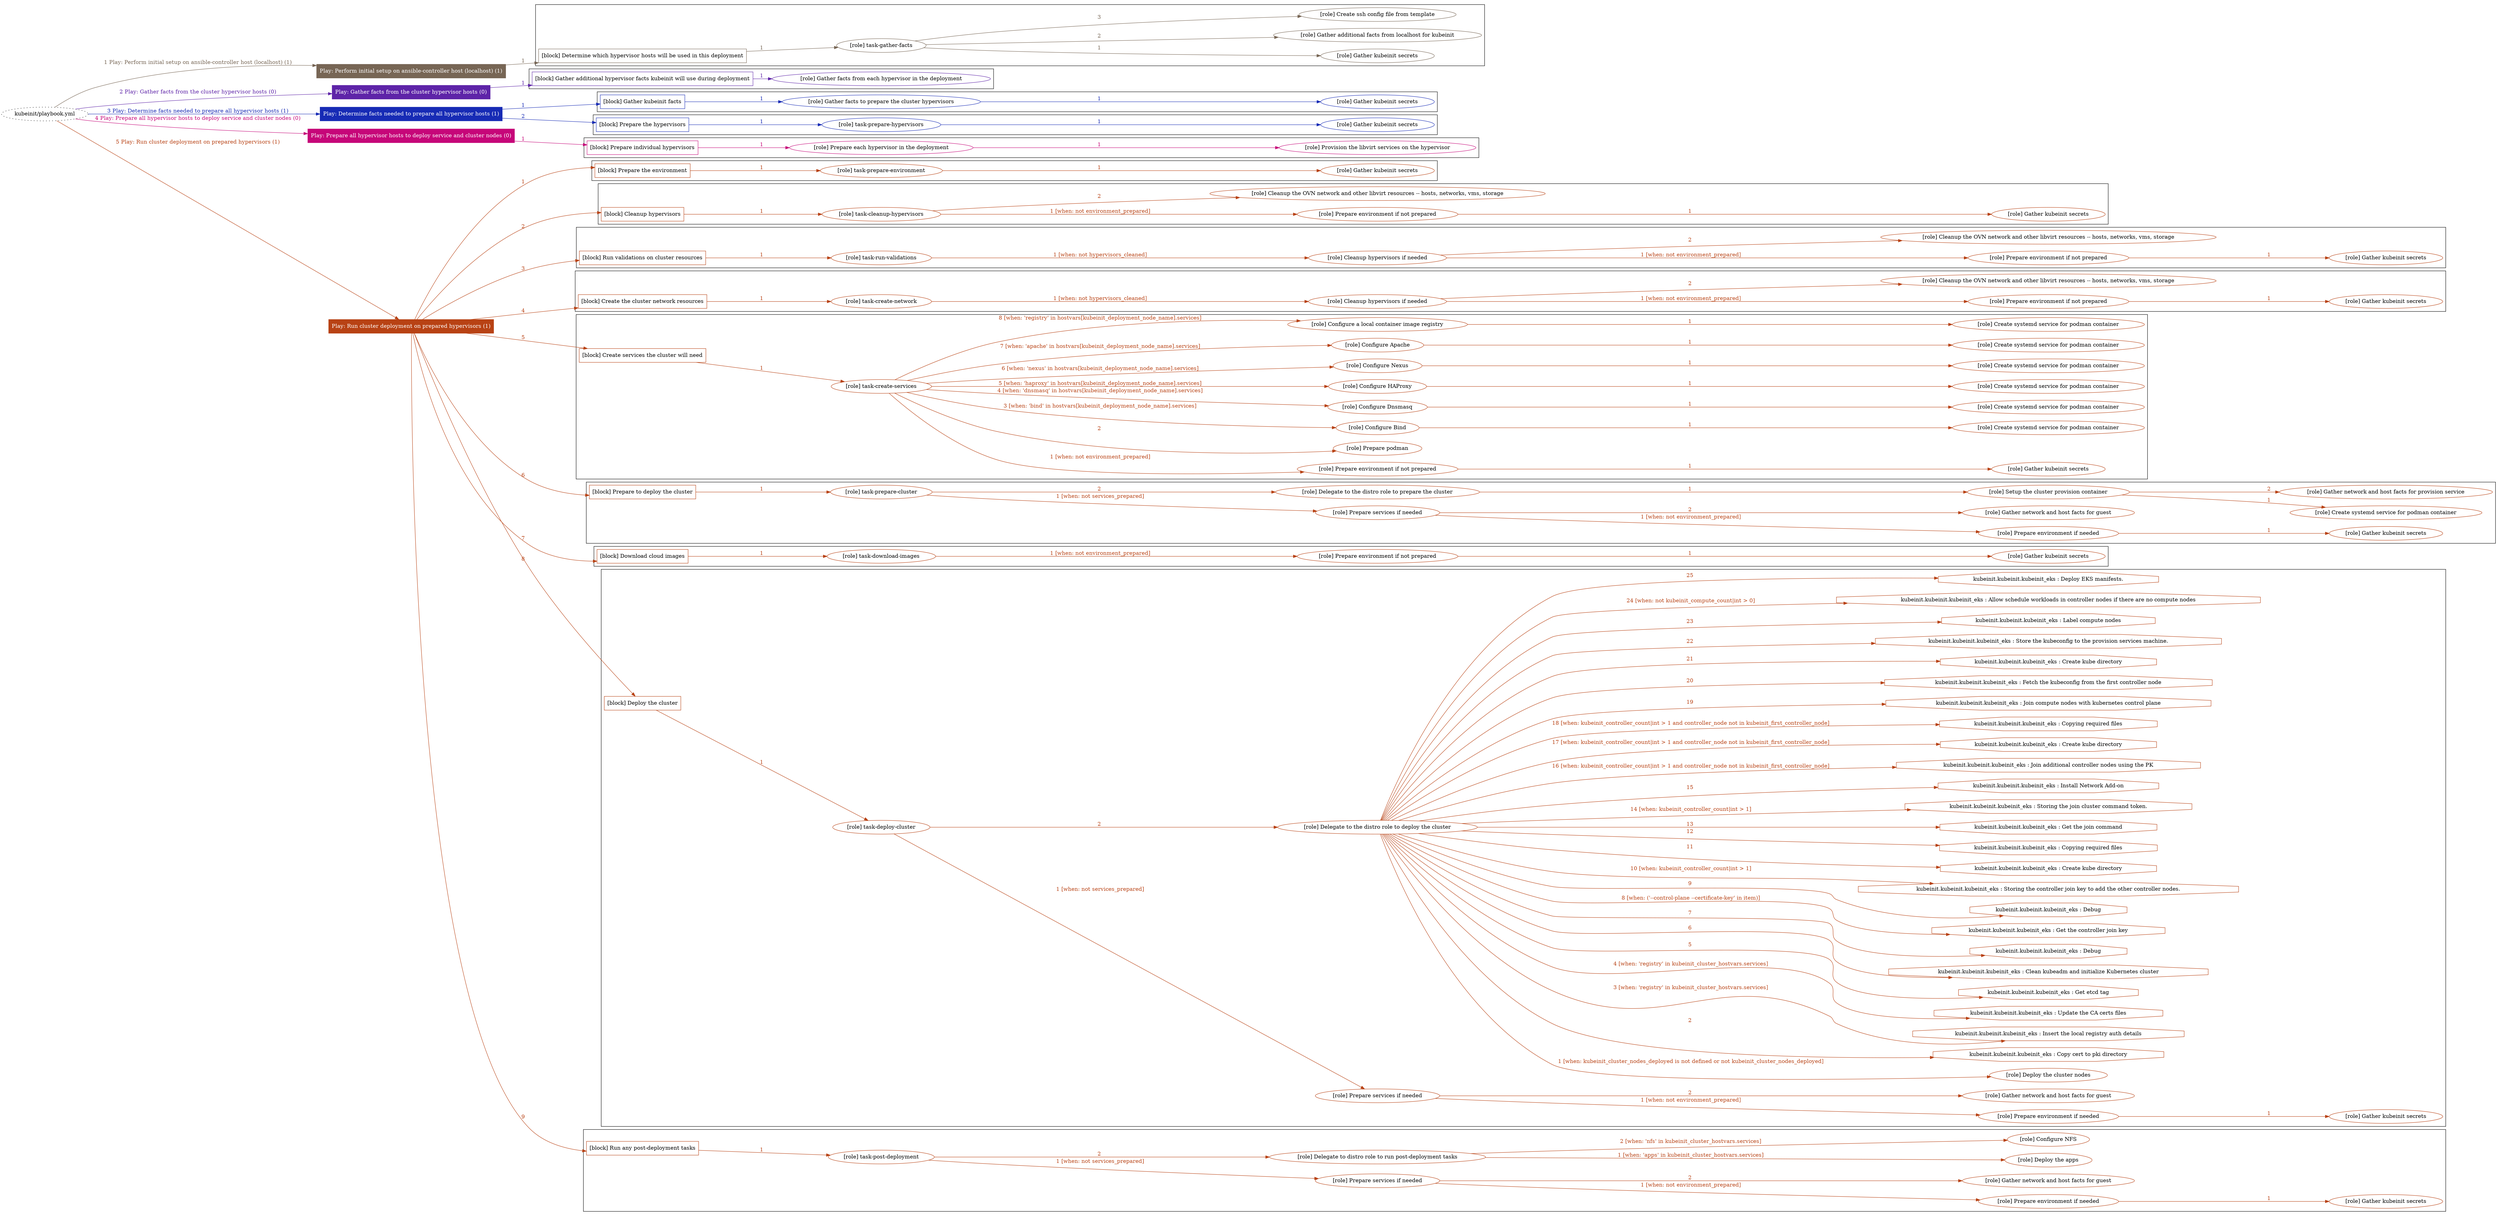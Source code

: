 digraph {
	graph [concentrate=true ordering=in rankdir=LR ratio=fill]
	edge [esep=5 sep=10]
	"kubeinit/playbook.yml" [URL="/home/runner/work/kubeinit/kubeinit/kubeinit/playbook.yml" id=playbook_7371ed81 style=dotted]
	"kubeinit/playbook.yml" -> play_4064490f [label="1 Play: Perform initial setup on ansible-controller host (localhost) (1)" color="#776655" fontcolor="#776655" id=edge_play_4064490f labeltooltip="1 Play: Perform initial setup on ansible-controller host (localhost) (1)" tooltip="1 Play: Perform initial setup on ansible-controller host (localhost) (1)"]
	subgraph "Play: Perform initial setup on ansible-controller host (localhost) (1)" {
		play_4064490f [label="Play: Perform initial setup on ansible-controller host (localhost) (1)" URL="/home/runner/work/kubeinit/kubeinit/kubeinit/playbook.yml" color="#776655" fontcolor="#ffffff" id=play_4064490f shape=box style=filled tooltip=localhost]
		play_4064490f -> block_f5640cd0 [label=1 color="#776655" fontcolor="#776655" id=edge_block_f5640cd0 labeltooltip=1 tooltip=1]
		subgraph cluster_block_f5640cd0 {
			block_f5640cd0 [label="[block] Determine which hypervisor hosts will be used in this deployment" URL="/home/runner/work/kubeinit/kubeinit/kubeinit/playbook.yml" color="#776655" id=block_f5640cd0 labeltooltip="Determine which hypervisor hosts will be used in this deployment" shape=box tooltip="Determine which hypervisor hosts will be used in this deployment"]
			block_f5640cd0 -> role_381ebc6b [label="1 " color="#776655" fontcolor="#776655" id=edge_role_381ebc6b labeltooltip="1 " tooltip="1 "]
			subgraph "task-gather-facts" {
				role_381ebc6b [label="[role] task-gather-facts" URL="/home/runner/work/kubeinit/kubeinit/kubeinit/playbook.yml" color="#776655" id=role_381ebc6b tooltip="task-gather-facts"]
				role_381ebc6b -> role_872487d3 [label="1 " color="#776655" fontcolor="#776655" id=edge_role_872487d3 labeltooltip="1 " tooltip="1 "]
				subgraph "Gather kubeinit secrets" {
					role_872487d3 [label="[role] Gather kubeinit secrets" URL="/home/runner/.ansible/collections/ansible_collections/kubeinit/kubeinit/roles/kubeinit_prepare/tasks/build_hypervisors_group.yml" color="#776655" id=role_872487d3 tooltip="Gather kubeinit secrets"]
				}
				role_381ebc6b -> role_7a24b713 [label="2 " color="#776655" fontcolor="#776655" id=edge_role_7a24b713 labeltooltip="2 " tooltip="2 "]
				subgraph "Gather additional facts from localhost for kubeinit" {
					role_7a24b713 [label="[role] Gather additional facts from localhost for kubeinit" URL="/home/runner/.ansible/collections/ansible_collections/kubeinit/kubeinit/roles/kubeinit_prepare/tasks/build_hypervisors_group.yml" color="#776655" id=role_7a24b713 tooltip="Gather additional facts from localhost for kubeinit"]
				}
				role_381ebc6b -> role_279266ee [label="3 " color="#776655" fontcolor="#776655" id=edge_role_279266ee labeltooltip="3 " tooltip="3 "]
				subgraph "Create ssh config file from template" {
					role_279266ee [label="[role] Create ssh config file from template" URL="/home/runner/.ansible/collections/ansible_collections/kubeinit/kubeinit/roles/kubeinit_prepare/tasks/build_hypervisors_group.yml" color="#776655" id=role_279266ee tooltip="Create ssh config file from template"]
				}
			}
		}
	}
	"kubeinit/playbook.yml" -> play_22f67deb [label="2 Play: Gather facts from the cluster hypervisor hosts (0)" color="#5e24a8" fontcolor="#5e24a8" id=edge_play_22f67deb labeltooltip="2 Play: Gather facts from the cluster hypervisor hosts (0)" tooltip="2 Play: Gather facts from the cluster hypervisor hosts (0)"]
	subgraph "Play: Gather facts from the cluster hypervisor hosts (0)" {
		play_22f67deb [label="Play: Gather facts from the cluster hypervisor hosts (0)" URL="/home/runner/work/kubeinit/kubeinit/kubeinit/playbook.yml" color="#5e24a8" fontcolor="#ffffff" id=play_22f67deb shape=box style=filled tooltip="Play: Gather facts from the cluster hypervisor hosts (0)"]
		play_22f67deb -> block_912faf8d [label=1 color="#5e24a8" fontcolor="#5e24a8" id=edge_block_912faf8d labeltooltip=1 tooltip=1]
		subgraph cluster_block_912faf8d {
			block_912faf8d [label="[block] Gather additional hypervisor facts kubeinit will use during deployment" URL="/home/runner/work/kubeinit/kubeinit/kubeinit/playbook.yml" color="#5e24a8" id=block_912faf8d labeltooltip="Gather additional hypervisor facts kubeinit will use during deployment" shape=box tooltip="Gather additional hypervisor facts kubeinit will use during deployment"]
			block_912faf8d -> role_8a14a027 [label="1 " color="#5e24a8" fontcolor="#5e24a8" id=edge_role_8a14a027 labeltooltip="1 " tooltip="1 "]
			subgraph "Gather facts from each hypervisor in the deployment" {
				role_8a14a027 [label="[role] Gather facts from each hypervisor in the deployment" URL="/home/runner/work/kubeinit/kubeinit/kubeinit/playbook.yml" color="#5e24a8" id=role_8a14a027 tooltip="Gather facts from each hypervisor in the deployment"]
			}
		}
	}
	"kubeinit/playbook.yml" -> play_503cac84 [label="3 Play: Determine facts needed to prepare all hypervisor hosts (1)" color="#172bb5" fontcolor="#172bb5" id=edge_play_503cac84 labeltooltip="3 Play: Determine facts needed to prepare all hypervisor hosts (1)" tooltip="3 Play: Determine facts needed to prepare all hypervisor hosts (1)"]
	subgraph "Play: Determine facts needed to prepare all hypervisor hosts (1)" {
		play_503cac84 [label="Play: Determine facts needed to prepare all hypervisor hosts (1)" URL="/home/runner/work/kubeinit/kubeinit/kubeinit/playbook.yml" color="#172bb5" fontcolor="#ffffff" id=play_503cac84 shape=box style=filled tooltip=localhost]
		play_503cac84 -> block_638328b8 [label=1 color="#172bb5" fontcolor="#172bb5" id=edge_block_638328b8 labeltooltip=1 tooltip=1]
		subgraph cluster_block_638328b8 {
			block_638328b8 [label="[block] Gather kubeinit facts" URL="/home/runner/work/kubeinit/kubeinit/kubeinit/playbook.yml" color="#172bb5" id=block_638328b8 labeltooltip="Gather kubeinit facts" shape=box tooltip="Gather kubeinit facts"]
			block_638328b8 -> role_37c255f3 [label="1 " color="#172bb5" fontcolor="#172bb5" id=edge_role_37c255f3 labeltooltip="1 " tooltip="1 "]
			subgraph "Gather facts to prepare the cluster hypervisors" {
				role_37c255f3 [label="[role] Gather facts to prepare the cluster hypervisors" URL="/home/runner/work/kubeinit/kubeinit/kubeinit/playbook.yml" color="#172bb5" id=role_37c255f3 tooltip="Gather facts to prepare the cluster hypervisors"]
				role_37c255f3 -> role_0de4ed48 [label="1 " color="#172bb5" fontcolor="#172bb5" id=edge_role_0de4ed48 labeltooltip="1 " tooltip="1 "]
				subgraph "Gather kubeinit secrets" {
					role_0de4ed48 [label="[role] Gather kubeinit secrets" URL="/home/runner/.ansible/collections/ansible_collections/kubeinit/kubeinit/roles/kubeinit_prepare/tasks/gather_kubeinit_facts.yml" color="#172bb5" id=role_0de4ed48 tooltip="Gather kubeinit secrets"]
				}
			}
		}
		play_503cac84 -> block_f23a2b16 [label=2 color="#172bb5" fontcolor="#172bb5" id=edge_block_f23a2b16 labeltooltip=2 tooltip=2]
		subgraph cluster_block_f23a2b16 {
			block_f23a2b16 [label="[block] Prepare the hypervisors" URL="/home/runner/work/kubeinit/kubeinit/kubeinit/playbook.yml" color="#172bb5" id=block_f23a2b16 labeltooltip="Prepare the hypervisors" shape=box tooltip="Prepare the hypervisors"]
			block_f23a2b16 -> role_9f7fd80f [label="1 " color="#172bb5" fontcolor="#172bb5" id=edge_role_9f7fd80f labeltooltip="1 " tooltip="1 "]
			subgraph "task-prepare-hypervisors" {
				role_9f7fd80f [label="[role] task-prepare-hypervisors" URL="/home/runner/work/kubeinit/kubeinit/kubeinit/playbook.yml" color="#172bb5" id=role_9f7fd80f tooltip="task-prepare-hypervisors"]
				role_9f7fd80f -> role_d77e2dba [label="1 " color="#172bb5" fontcolor="#172bb5" id=edge_role_d77e2dba labeltooltip="1 " tooltip="1 "]
				subgraph "Gather kubeinit secrets" {
					role_d77e2dba [label="[role] Gather kubeinit secrets" URL="/home/runner/.ansible/collections/ansible_collections/kubeinit/kubeinit/roles/kubeinit_prepare/tasks/gather_kubeinit_facts.yml" color="#172bb5" id=role_d77e2dba tooltip="Gather kubeinit secrets"]
				}
			}
		}
	}
	"kubeinit/playbook.yml" -> play_9a157ac5 [label="4 Play: Prepare all hypervisor hosts to deploy service and cluster nodes (0)" color="#c60679" fontcolor="#c60679" id=edge_play_9a157ac5 labeltooltip="4 Play: Prepare all hypervisor hosts to deploy service and cluster nodes (0)" tooltip="4 Play: Prepare all hypervisor hosts to deploy service and cluster nodes (0)"]
	subgraph "Play: Prepare all hypervisor hosts to deploy service and cluster nodes (0)" {
		play_9a157ac5 [label="Play: Prepare all hypervisor hosts to deploy service and cluster nodes (0)" URL="/home/runner/work/kubeinit/kubeinit/kubeinit/playbook.yml" color="#c60679" fontcolor="#ffffff" id=play_9a157ac5 shape=box style=filled tooltip="Play: Prepare all hypervisor hosts to deploy service and cluster nodes (0)"]
		play_9a157ac5 -> block_a5b7d5f2 [label=1 color="#c60679" fontcolor="#c60679" id=edge_block_a5b7d5f2 labeltooltip=1 tooltip=1]
		subgraph cluster_block_a5b7d5f2 {
			block_a5b7d5f2 [label="[block] Prepare individual hypervisors" URL="/home/runner/work/kubeinit/kubeinit/kubeinit/playbook.yml" color="#c60679" id=block_a5b7d5f2 labeltooltip="Prepare individual hypervisors" shape=box tooltip="Prepare individual hypervisors"]
			block_a5b7d5f2 -> role_a3b85124 [label="1 " color="#c60679" fontcolor="#c60679" id=edge_role_a3b85124 labeltooltip="1 " tooltip="1 "]
			subgraph "Prepare each hypervisor in the deployment" {
				role_a3b85124 [label="[role] Prepare each hypervisor in the deployment" URL="/home/runner/work/kubeinit/kubeinit/kubeinit/playbook.yml" color="#c60679" id=role_a3b85124 tooltip="Prepare each hypervisor in the deployment"]
				role_a3b85124 -> role_1b756571 [label="1 " color="#c60679" fontcolor="#c60679" id=edge_role_1b756571 labeltooltip="1 " tooltip="1 "]
				subgraph "Provision the libvirt services on the hypervisor" {
					role_1b756571 [label="[role] Provision the libvirt services on the hypervisor" URL="/home/runner/.ansible/collections/ansible_collections/kubeinit/kubeinit/roles/kubeinit_prepare/tasks/prepare_hypervisor.yml" color="#c60679" id=role_1b756571 tooltip="Provision the libvirt services on the hypervisor"]
				}
			}
		}
	}
	"kubeinit/playbook.yml" -> play_003c497f [label="5 Play: Run cluster deployment on prepared hypervisors (1)" color="#b84214" fontcolor="#b84214" id=edge_play_003c497f labeltooltip="5 Play: Run cluster deployment on prepared hypervisors (1)" tooltip="5 Play: Run cluster deployment on prepared hypervisors (1)"]
	subgraph "Play: Run cluster deployment on prepared hypervisors (1)" {
		play_003c497f [label="Play: Run cluster deployment on prepared hypervisors (1)" URL="/home/runner/work/kubeinit/kubeinit/kubeinit/playbook.yml" color="#b84214" fontcolor="#ffffff" id=play_003c497f shape=box style=filled tooltip=localhost]
		play_003c497f -> block_b2da9ae4 [label=1 color="#b84214" fontcolor="#b84214" id=edge_block_b2da9ae4 labeltooltip=1 tooltip=1]
		subgraph cluster_block_b2da9ae4 {
			block_b2da9ae4 [label="[block] Prepare the environment" URL="/home/runner/work/kubeinit/kubeinit/kubeinit/playbook.yml" color="#b84214" id=block_b2da9ae4 labeltooltip="Prepare the environment" shape=box tooltip="Prepare the environment"]
			block_b2da9ae4 -> role_0667c03b [label="1 " color="#b84214" fontcolor="#b84214" id=edge_role_0667c03b labeltooltip="1 " tooltip="1 "]
			subgraph "task-prepare-environment" {
				role_0667c03b [label="[role] task-prepare-environment" URL="/home/runner/work/kubeinit/kubeinit/kubeinit/playbook.yml" color="#b84214" id=role_0667c03b tooltip="task-prepare-environment"]
				role_0667c03b -> role_5f03ba0f [label="1 " color="#b84214" fontcolor="#b84214" id=edge_role_5f03ba0f labeltooltip="1 " tooltip="1 "]
				subgraph "Gather kubeinit secrets" {
					role_5f03ba0f [label="[role] Gather kubeinit secrets" URL="/home/runner/.ansible/collections/ansible_collections/kubeinit/kubeinit/roles/kubeinit_prepare/tasks/gather_kubeinit_facts.yml" color="#b84214" id=role_5f03ba0f tooltip="Gather kubeinit secrets"]
				}
			}
		}
		play_003c497f -> block_2027d6fd [label=2 color="#b84214" fontcolor="#b84214" id=edge_block_2027d6fd labeltooltip=2 tooltip=2]
		subgraph cluster_block_2027d6fd {
			block_2027d6fd [label="[block] Cleanup hypervisors" URL="/home/runner/work/kubeinit/kubeinit/kubeinit/playbook.yml" color="#b84214" id=block_2027d6fd labeltooltip="Cleanup hypervisors" shape=box tooltip="Cleanup hypervisors"]
			block_2027d6fd -> role_7b1c05a2 [label="1 " color="#b84214" fontcolor="#b84214" id=edge_role_7b1c05a2 labeltooltip="1 " tooltip="1 "]
			subgraph "task-cleanup-hypervisors" {
				role_7b1c05a2 [label="[role] task-cleanup-hypervisors" URL="/home/runner/work/kubeinit/kubeinit/kubeinit/playbook.yml" color="#b84214" id=role_7b1c05a2 tooltip="task-cleanup-hypervisors"]
				role_7b1c05a2 -> role_79c30448 [label="1 [when: not environment_prepared]" color="#b84214" fontcolor="#b84214" id=edge_role_79c30448 labeltooltip="1 [when: not environment_prepared]" tooltip="1 [when: not environment_prepared]"]
				subgraph "Prepare environment if not prepared" {
					role_79c30448 [label="[role] Prepare environment if not prepared" URL="/home/runner/.ansible/collections/ansible_collections/kubeinit/kubeinit/roles/kubeinit_prepare/tasks/cleanup_hypervisors.yml" color="#b84214" id=role_79c30448 tooltip="Prepare environment if not prepared"]
					role_79c30448 -> role_af986bba [label="1 " color="#b84214" fontcolor="#b84214" id=edge_role_af986bba labeltooltip="1 " tooltip="1 "]
					subgraph "Gather kubeinit secrets" {
						role_af986bba [label="[role] Gather kubeinit secrets" URL="/home/runner/.ansible/collections/ansible_collections/kubeinit/kubeinit/roles/kubeinit_prepare/tasks/gather_kubeinit_facts.yml" color="#b84214" id=role_af986bba tooltip="Gather kubeinit secrets"]
					}
				}
				role_7b1c05a2 -> role_8c51c328 [label="2 " color="#b84214" fontcolor="#b84214" id=edge_role_8c51c328 labeltooltip="2 " tooltip="2 "]
				subgraph "Cleanup the OVN network and other libvirt resources -- hosts, networks, vms, storage" {
					role_8c51c328 [label="[role] Cleanup the OVN network and other libvirt resources -- hosts, networks, vms, storage" URL="/home/runner/.ansible/collections/ansible_collections/kubeinit/kubeinit/roles/kubeinit_prepare/tasks/cleanup_hypervisors.yml" color="#b84214" id=role_8c51c328 tooltip="Cleanup the OVN network and other libvirt resources -- hosts, networks, vms, storage"]
				}
			}
		}
		play_003c497f -> block_36d1dc08 [label=3 color="#b84214" fontcolor="#b84214" id=edge_block_36d1dc08 labeltooltip=3 tooltip=3]
		subgraph cluster_block_36d1dc08 {
			block_36d1dc08 [label="[block] Run validations on cluster resources" URL="/home/runner/work/kubeinit/kubeinit/kubeinit/playbook.yml" color="#b84214" id=block_36d1dc08 labeltooltip="Run validations on cluster resources" shape=box tooltip="Run validations on cluster resources"]
			block_36d1dc08 -> role_473bd52a [label="1 " color="#b84214" fontcolor="#b84214" id=edge_role_473bd52a labeltooltip="1 " tooltip="1 "]
			subgraph "task-run-validations" {
				role_473bd52a [label="[role] task-run-validations" URL="/home/runner/work/kubeinit/kubeinit/kubeinit/playbook.yml" color="#b84214" id=role_473bd52a tooltip="task-run-validations"]
				role_473bd52a -> role_c79cc0d6 [label="1 [when: not hypervisors_cleaned]" color="#b84214" fontcolor="#b84214" id=edge_role_c79cc0d6 labeltooltip="1 [when: not hypervisors_cleaned]" tooltip="1 [when: not hypervisors_cleaned]"]
				subgraph "Cleanup hypervisors if needed" {
					role_c79cc0d6 [label="[role] Cleanup hypervisors if needed" URL="/home/runner/.ansible/collections/ansible_collections/kubeinit/kubeinit/roles/kubeinit_validations/tasks/main.yml" color="#b84214" id=role_c79cc0d6 tooltip="Cleanup hypervisors if needed"]
					role_c79cc0d6 -> role_ced9760f [label="1 [when: not environment_prepared]" color="#b84214" fontcolor="#b84214" id=edge_role_ced9760f labeltooltip="1 [when: not environment_prepared]" tooltip="1 [when: not environment_prepared]"]
					subgraph "Prepare environment if not prepared" {
						role_ced9760f [label="[role] Prepare environment if not prepared" URL="/home/runner/.ansible/collections/ansible_collections/kubeinit/kubeinit/roles/kubeinit_prepare/tasks/cleanup_hypervisors.yml" color="#b84214" id=role_ced9760f tooltip="Prepare environment if not prepared"]
						role_ced9760f -> role_50cfe24a [label="1 " color="#b84214" fontcolor="#b84214" id=edge_role_50cfe24a labeltooltip="1 " tooltip="1 "]
						subgraph "Gather kubeinit secrets" {
							role_50cfe24a [label="[role] Gather kubeinit secrets" URL="/home/runner/.ansible/collections/ansible_collections/kubeinit/kubeinit/roles/kubeinit_prepare/tasks/gather_kubeinit_facts.yml" color="#b84214" id=role_50cfe24a tooltip="Gather kubeinit secrets"]
						}
					}
					role_c79cc0d6 -> role_12b098a4 [label="2 " color="#b84214" fontcolor="#b84214" id=edge_role_12b098a4 labeltooltip="2 " tooltip="2 "]
					subgraph "Cleanup the OVN network and other libvirt resources -- hosts, networks, vms, storage" {
						role_12b098a4 [label="[role] Cleanup the OVN network and other libvirt resources -- hosts, networks, vms, storage" URL="/home/runner/.ansible/collections/ansible_collections/kubeinit/kubeinit/roles/kubeinit_prepare/tasks/cleanup_hypervisors.yml" color="#b84214" id=role_12b098a4 tooltip="Cleanup the OVN network and other libvirt resources -- hosts, networks, vms, storage"]
					}
				}
			}
		}
		play_003c497f -> block_b5f24e2c [label=4 color="#b84214" fontcolor="#b84214" id=edge_block_b5f24e2c labeltooltip=4 tooltip=4]
		subgraph cluster_block_b5f24e2c {
			block_b5f24e2c [label="[block] Create the cluster network resources" URL="/home/runner/work/kubeinit/kubeinit/kubeinit/playbook.yml" color="#b84214" id=block_b5f24e2c labeltooltip="Create the cluster network resources" shape=box tooltip="Create the cluster network resources"]
			block_b5f24e2c -> role_314b38ec [label="1 " color="#b84214" fontcolor="#b84214" id=edge_role_314b38ec labeltooltip="1 " tooltip="1 "]
			subgraph "task-create-network" {
				role_314b38ec [label="[role] task-create-network" URL="/home/runner/work/kubeinit/kubeinit/kubeinit/playbook.yml" color="#b84214" id=role_314b38ec tooltip="task-create-network"]
				role_314b38ec -> role_2d82f106 [label="1 [when: not hypervisors_cleaned]" color="#b84214" fontcolor="#b84214" id=edge_role_2d82f106 labeltooltip="1 [when: not hypervisors_cleaned]" tooltip="1 [when: not hypervisors_cleaned]"]
				subgraph "Cleanup hypervisors if needed" {
					role_2d82f106 [label="[role] Cleanup hypervisors if needed" URL="/home/runner/.ansible/collections/ansible_collections/kubeinit/kubeinit/roles/kubeinit_libvirt/tasks/create_network.yml" color="#b84214" id=role_2d82f106 tooltip="Cleanup hypervisors if needed"]
					role_2d82f106 -> role_c9b9f453 [label="1 [when: not environment_prepared]" color="#b84214" fontcolor="#b84214" id=edge_role_c9b9f453 labeltooltip="1 [when: not environment_prepared]" tooltip="1 [when: not environment_prepared]"]
					subgraph "Prepare environment if not prepared" {
						role_c9b9f453 [label="[role] Prepare environment if not prepared" URL="/home/runner/.ansible/collections/ansible_collections/kubeinit/kubeinit/roles/kubeinit_prepare/tasks/cleanup_hypervisors.yml" color="#b84214" id=role_c9b9f453 tooltip="Prepare environment if not prepared"]
						role_c9b9f453 -> role_7dee75fd [label="1 " color="#b84214" fontcolor="#b84214" id=edge_role_7dee75fd labeltooltip="1 " tooltip="1 "]
						subgraph "Gather kubeinit secrets" {
							role_7dee75fd [label="[role] Gather kubeinit secrets" URL="/home/runner/.ansible/collections/ansible_collections/kubeinit/kubeinit/roles/kubeinit_prepare/tasks/gather_kubeinit_facts.yml" color="#b84214" id=role_7dee75fd tooltip="Gather kubeinit secrets"]
						}
					}
					role_2d82f106 -> role_dbfda43b [label="2 " color="#b84214" fontcolor="#b84214" id=edge_role_dbfda43b labeltooltip="2 " tooltip="2 "]
					subgraph "Cleanup the OVN network and other libvirt resources -- hosts, networks, vms, storage" {
						role_dbfda43b [label="[role] Cleanup the OVN network and other libvirt resources -- hosts, networks, vms, storage" URL="/home/runner/.ansible/collections/ansible_collections/kubeinit/kubeinit/roles/kubeinit_prepare/tasks/cleanup_hypervisors.yml" color="#b84214" id=role_dbfda43b tooltip="Cleanup the OVN network and other libvirt resources -- hosts, networks, vms, storage"]
					}
				}
			}
		}
		play_003c497f -> block_3d7b7d2b [label=5 color="#b84214" fontcolor="#b84214" id=edge_block_3d7b7d2b labeltooltip=5 tooltip=5]
		subgraph cluster_block_3d7b7d2b {
			block_3d7b7d2b [label="[block] Create services the cluster will need" URL="/home/runner/work/kubeinit/kubeinit/kubeinit/playbook.yml" color="#b84214" id=block_3d7b7d2b labeltooltip="Create services the cluster will need" shape=box tooltip="Create services the cluster will need"]
			block_3d7b7d2b -> role_73753932 [label="1 " color="#b84214" fontcolor="#b84214" id=edge_role_73753932 labeltooltip="1 " tooltip="1 "]
			subgraph "task-create-services" {
				role_73753932 [label="[role] task-create-services" URL="/home/runner/work/kubeinit/kubeinit/kubeinit/playbook.yml" color="#b84214" id=role_73753932 tooltip="task-create-services"]
				role_73753932 -> role_fb6436ef [label="1 [when: not environment_prepared]" color="#b84214" fontcolor="#b84214" id=edge_role_fb6436ef labeltooltip="1 [when: not environment_prepared]" tooltip="1 [when: not environment_prepared]"]
				subgraph "Prepare environment if not prepared" {
					role_fb6436ef [label="[role] Prepare environment if not prepared" URL="/home/runner/.ansible/collections/ansible_collections/kubeinit/kubeinit/roles/kubeinit_services/tasks/main.yml" color="#b84214" id=role_fb6436ef tooltip="Prepare environment if not prepared"]
					role_fb6436ef -> role_0b3eb857 [label="1 " color="#b84214" fontcolor="#b84214" id=edge_role_0b3eb857 labeltooltip="1 " tooltip="1 "]
					subgraph "Gather kubeinit secrets" {
						role_0b3eb857 [label="[role] Gather kubeinit secrets" URL="/home/runner/.ansible/collections/ansible_collections/kubeinit/kubeinit/roles/kubeinit_prepare/tasks/gather_kubeinit_facts.yml" color="#b84214" id=role_0b3eb857 tooltip="Gather kubeinit secrets"]
					}
				}
				role_73753932 -> role_279c9837 [label="2 " color="#b84214" fontcolor="#b84214" id=edge_role_279c9837 labeltooltip="2 " tooltip="2 "]
				subgraph "Prepare podman" {
					role_279c9837 [label="[role] Prepare podman" URL="/home/runner/.ansible/collections/ansible_collections/kubeinit/kubeinit/roles/kubeinit_services/tasks/00_create_service_pod.yml" color="#b84214" id=role_279c9837 tooltip="Prepare podman"]
				}
				role_73753932 -> role_be8ab7ae [label="3 [when: 'bind' in hostvars[kubeinit_deployment_node_name].services]" color="#b84214" fontcolor="#b84214" id=edge_role_be8ab7ae labeltooltip="3 [when: 'bind' in hostvars[kubeinit_deployment_node_name].services]" tooltip="3 [when: 'bind' in hostvars[kubeinit_deployment_node_name].services]"]
				subgraph "Configure Bind" {
					role_be8ab7ae [label="[role] Configure Bind" URL="/home/runner/.ansible/collections/ansible_collections/kubeinit/kubeinit/roles/kubeinit_services/tasks/start_services_containers.yml" color="#b84214" id=role_be8ab7ae tooltip="Configure Bind"]
					role_be8ab7ae -> role_2b05c6ac [label="1 " color="#b84214" fontcolor="#b84214" id=edge_role_2b05c6ac labeltooltip="1 " tooltip="1 "]
					subgraph "Create systemd service for podman container" {
						role_2b05c6ac [label="[role] Create systemd service for podman container" URL="/home/runner/.ansible/collections/ansible_collections/kubeinit/kubeinit/roles/kubeinit_bind/tasks/main.yml" color="#b84214" id=role_2b05c6ac tooltip="Create systemd service for podman container"]
					}
				}
				role_73753932 -> role_f6018879 [label="4 [when: 'dnsmasq' in hostvars[kubeinit_deployment_node_name].services]" color="#b84214" fontcolor="#b84214" id=edge_role_f6018879 labeltooltip="4 [when: 'dnsmasq' in hostvars[kubeinit_deployment_node_name].services]" tooltip="4 [when: 'dnsmasq' in hostvars[kubeinit_deployment_node_name].services]"]
				subgraph "Configure Dnsmasq" {
					role_f6018879 [label="[role] Configure Dnsmasq" URL="/home/runner/.ansible/collections/ansible_collections/kubeinit/kubeinit/roles/kubeinit_services/tasks/start_services_containers.yml" color="#b84214" id=role_f6018879 tooltip="Configure Dnsmasq"]
					role_f6018879 -> role_ad2a0e0f [label="1 " color="#b84214" fontcolor="#b84214" id=edge_role_ad2a0e0f labeltooltip="1 " tooltip="1 "]
					subgraph "Create systemd service for podman container" {
						role_ad2a0e0f [label="[role] Create systemd service for podman container" URL="/home/runner/.ansible/collections/ansible_collections/kubeinit/kubeinit/roles/kubeinit_dnsmasq/tasks/main.yml" color="#b84214" id=role_ad2a0e0f tooltip="Create systemd service for podman container"]
					}
				}
				role_73753932 -> role_10f455a6 [label="5 [when: 'haproxy' in hostvars[kubeinit_deployment_node_name].services]" color="#b84214" fontcolor="#b84214" id=edge_role_10f455a6 labeltooltip="5 [when: 'haproxy' in hostvars[kubeinit_deployment_node_name].services]" tooltip="5 [when: 'haproxy' in hostvars[kubeinit_deployment_node_name].services]"]
				subgraph "Configure HAProxy" {
					role_10f455a6 [label="[role] Configure HAProxy" URL="/home/runner/.ansible/collections/ansible_collections/kubeinit/kubeinit/roles/kubeinit_services/tasks/start_services_containers.yml" color="#b84214" id=role_10f455a6 tooltip="Configure HAProxy"]
					role_10f455a6 -> role_98be295e [label="1 " color="#b84214" fontcolor="#b84214" id=edge_role_98be295e labeltooltip="1 " tooltip="1 "]
					subgraph "Create systemd service for podman container" {
						role_98be295e [label="[role] Create systemd service for podman container" URL="/home/runner/.ansible/collections/ansible_collections/kubeinit/kubeinit/roles/kubeinit_haproxy/tasks/main.yml" color="#b84214" id=role_98be295e tooltip="Create systemd service for podman container"]
					}
				}
				role_73753932 -> role_72360e68 [label="6 [when: 'nexus' in hostvars[kubeinit_deployment_node_name].services]" color="#b84214" fontcolor="#b84214" id=edge_role_72360e68 labeltooltip="6 [when: 'nexus' in hostvars[kubeinit_deployment_node_name].services]" tooltip="6 [when: 'nexus' in hostvars[kubeinit_deployment_node_name].services]"]
				subgraph "Configure Nexus" {
					role_72360e68 [label="[role] Configure Nexus" URL="/home/runner/.ansible/collections/ansible_collections/kubeinit/kubeinit/roles/kubeinit_services/tasks/start_services_containers.yml" color="#b84214" id=role_72360e68 tooltip="Configure Nexus"]
					role_72360e68 -> role_ad56f007 [label="1 " color="#b84214" fontcolor="#b84214" id=edge_role_ad56f007 labeltooltip="1 " tooltip="1 "]
					subgraph "Create systemd service for podman container" {
						role_ad56f007 [label="[role] Create systemd service for podman container" URL="/home/runner/.ansible/collections/ansible_collections/kubeinit/kubeinit/roles/kubeinit_nexus/tasks/main.yml" color="#b84214" id=role_ad56f007 tooltip="Create systemd service for podman container"]
					}
				}
				role_73753932 -> role_cf9d780b [label="7 [when: 'apache' in hostvars[kubeinit_deployment_node_name].services]" color="#b84214" fontcolor="#b84214" id=edge_role_cf9d780b labeltooltip="7 [when: 'apache' in hostvars[kubeinit_deployment_node_name].services]" tooltip="7 [when: 'apache' in hostvars[kubeinit_deployment_node_name].services]"]
				subgraph "Configure Apache" {
					role_cf9d780b [label="[role] Configure Apache" URL="/home/runner/.ansible/collections/ansible_collections/kubeinit/kubeinit/roles/kubeinit_services/tasks/start_services_containers.yml" color="#b84214" id=role_cf9d780b tooltip="Configure Apache"]
					role_cf9d780b -> role_bde83f1d [label="1 " color="#b84214" fontcolor="#b84214" id=edge_role_bde83f1d labeltooltip="1 " tooltip="1 "]
					subgraph "Create systemd service for podman container" {
						role_bde83f1d [label="[role] Create systemd service for podman container" URL="/home/runner/.ansible/collections/ansible_collections/kubeinit/kubeinit/roles/kubeinit_apache/tasks/main.yml" color="#b84214" id=role_bde83f1d tooltip="Create systemd service for podman container"]
					}
				}
				role_73753932 -> role_8280f007 [label="8 [when: 'registry' in hostvars[kubeinit_deployment_node_name].services]" color="#b84214" fontcolor="#b84214" id=edge_role_8280f007 labeltooltip="8 [when: 'registry' in hostvars[kubeinit_deployment_node_name].services]" tooltip="8 [when: 'registry' in hostvars[kubeinit_deployment_node_name].services]"]
				subgraph "Configure a local container image registry" {
					role_8280f007 [label="[role] Configure a local container image registry" URL="/home/runner/.ansible/collections/ansible_collections/kubeinit/kubeinit/roles/kubeinit_services/tasks/start_services_containers.yml" color="#b84214" id=role_8280f007 tooltip="Configure a local container image registry"]
					role_8280f007 -> role_c8714078 [label="1 " color="#b84214" fontcolor="#b84214" id=edge_role_c8714078 labeltooltip="1 " tooltip="1 "]
					subgraph "Create systemd service for podman container" {
						role_c8714078 [label="[role] Create systemd service for podman container" URL="/home/runner/.ansible/collections/ansible_collections/kubeinit/kubeinit/roles/kubeinit_registry/tasks/main.yml" color="#b84214" id=role_c8714078 tooltip="Create systemd service for podman container"]
					}
				}
			}
		}
		play_003c497f -> block_7c7373f0 [label=6 color="#b84214" fontcolor="#b84214" id=edge_block_7c7373f0 labeltooltip=6 tooltip=6]
		subgraph cluster_block_7c7373f0 {
			block_7c7373f0 [label="[block] Prepare to deploy the cluster" URL="/home/runner/work/kubeinit/kubeinit/kubeinit/playbook.yml" color="#b84214" id=block_7c7373f0 labeltooltip="Prepare to deploy the cluster" shape=box tooltip="Prepare to deploy the cluster"]
			block_7c7373f0 -> role_033bbc19 [label="1 " color="#b84214" fontcolor="#b84214" id=edge_role_033bbc19 labeltooltip="1 " tooltip="1 "]
			subgraph "task-prepare-cluster" {
				role_033bbc19 [label="[role] task-prepare-cluster" URL="/home/runner/work/kubeinit/kubeinit/kubeinit/playbook.yml" color="#b84214" id=role_033bbc19 tooltip="task-prepare-cluster"]
				role_033bbc19 -> role_d6b49c9d [label="1 [when: not services_prepared]" color="#b84214" fontcolor="#b84214" id=edge_role_d6b49c9d labeltooltip="1 [when: not services_prepared]" tooltip="1 [when: not services_prepared]"]
				subgraph "Prepare services if needed" {
					role_d6b49c9d [label="[role] Prepare services if needed" URL="/home/runner/.ansible/collections/ansible_collections/kubeinit/kubeinit/roles/kubeinit_prepare/tasks/prepare_cluster.yml" color="#b84214" id=role_d6b49c9d tooltip="Prepare services if needed"]
					role_d6b49c9d -> role_a0f06a8a [label="1 [when: not environment_prepared]" color="#b84214" fontcolor="#b84214" id=edge_role_a0f06a8a labeltooltip="1 [when: not environment_prepared]" tooltip="1 [when: not environment_prepared]"]
					subgraph "Prepare environment if needed" {
						role_a0f06a8a [label="[role] Prepare environment if needed" URL="/home/runner/.ansible/collections/ansible_collections/kubeinit/kubeinit/roles/kubeinit_services/tasks/prepare_services.yml" color="#b84214" id=role_a0f06a8a tooltip="Prepare environment if needed"]
						role_a0f06a8a -> role_e9cf720e [label="1 " color="#b84214" fontcolor="#b84214" id=edge_role_e9cf720e labeltooltip="1 " tooltip="1 "]
						subgraph "Gather kubeinit secrets" {
							role_e9cf720e [label="[role] Gather kubeinit secrets" URL="/home/runner/.ansible/collections/ansible_collections/kubeinit/kubeinit/roles/kubeinit_prepare/tasks/gather_kubeinit_facts.yml" color="#b84214" id=role_e9cf720e tooltip="Gather kubeinit secrets"]
						}
					}
					role_d6b49c9d -> role_39a5b4b2 [label="2 " color="#b84214" fontcolor="#b84214" id=edge_role_39a5b4b2 labeltooltip="2 " tooltip="2 "]
					subgraph "Gather network and host facts for guest" {
						role_39a5b4b2 [label="[role] Gather network and host facts for guest" URL="/home/runner/.ansible/collections/ansible_collections/kubeinit/kubeinit/roles/kubeinit_services/tasks/prepare_services.yml" color="#b84214" id=role_39a5b4b2 tooltip="Gather network and host facts for guest"]
					}
				}
				role_033bbc19 -> role_519d7117 [label="2 " color="#b84214" fontcolor="#b84214" id=edge_role_519d7117 labeltooltip="2 " tooltip="2 "]
				subgraph "Delegate to the distro role to prepare the cluster" {
					role_519d7117 [label="[role] Delegate to the distro role to prepare the cluster" URL="/home/runner/.ansible/collections/ansible_collections/kubeinit/kubeinit/roles/kubeinit_prepare/tasks/prepare_cluster.yml" color="#b84214" id=role_519d7117 tooltip="Delegate to the distro role to prepare the cluster"]
					role_519d7117 -> role_f47ec585 [label="1 " color="#b84214" fontcolor="#b84214" id=edge_role_f47ec585 labeltooltip="1 " tooltip="1 "]
					subgraph "Setup the cluster provision container" {
						role_f47ec585 [label="[role] Setup the cluster provision container" URL="/home/runner/.ansible/collections/ansible_collections/kubeinit/kubeinit/roles/kubeinit_eks/tasks/prepare_cluster.yml" color="#b84214" id=role_f47ec585 tooltip="Setup the cluster provision container"]
						role_f47ec585 -> role_31ebe801 [label="1 " color="#b84214" fontcolor="#b84214" id=edge_role_31ebe801 labeltooltip="1 " tooltip="1 "]
						subgraph "Create systemd service for podman container" {
							role_31ebe801 [label="[role] Create systemd service for podman container" URL="/home/runner/.ansible/collections/ansible_collections/kubeinit/kubeinit/roles/kubeinit_services/tasks/create_provision_container.yml" color="#b84214" id=role_31ebe801 tooltip="Create systemd service for podman container"]
						}
						role_f47ec585 -> role_539e0932 [label="2 " color="#b84214" fontcolor="#b84214" id=edge_role_539e0932 labeltooltip="2 " tooltip="2 "]
						subgraph "Gather network and host facts for provision service" {
							role_539e0932 [label="[role] Gather network and host facts for provision service" URL="/home/runner/.ansible/collections/ansible_collections/kubeinit/kubeinit/roles/kubeinit_services/tasks/create_provision_container.yml" color="#b84214" id=role_539e0932 tooltip="Gather network and host facts for provision service"]
						}
					}
				}
			}
		}
		play_003c497f -> block_ab07f63c [label=7 color="#b84214" fontcolor="#b84214" id=edge_block_ab07f63c labeltooltip=7 tooltip=7]
		subgraph cluster_block_ab07f63c {
			block_ab07f63c [label="[block] Download cloud images" URL="/home/runner/work/kubeinit/kubeinit/kubeinit/playbook.yml" color="#b84214" id=block_ab07f63c labeltooltip="Download cloud images" shape=box tooltip="Download cloud images"]
			block_ab07f63c -> role_38693858 [label="1 " color="#b84214" fontcolor="#b84214" id=edge_role_38693858 labeltooltip="1 " tooltip="1 "]
			subgraph "task-download-images" {
				role_38693858 [label="[role] task-download-images" URL="/home/runner/work/kubeinit/kubeinit/kubeinit/playbook.yml" color="#b84214" id=role_38693858 tooltip="task-download-images"]
				role_38693858 -> role_c5b5e23d [label="1 [when: not environment_prepared]" color="#b84214" fontcolor="#b84214" id=edge_role_c5b5e23d labeltooltip="1 [when: not environment_prepared]" tooltip="1 [when: not environment_prepared]"]
				subgraph "Prepare environment if not prepared" {
					role_c5b5e23d [label="[role] Prepare environment if not prepared" URL="/home/runner/.ansible/collections/ansible_collections/kubeinit/kubeinit/roles/kubeinit_libvirt/tasks/download_cloud_images.yml" color="#b84214" id=role_c5b5e23d tooltip="Prepare environment if not prepared"]
					role_c5b5e23d -> role_ded551a1 [label="1 " color="#b84214" fontcolor="#b84214" id=edge_role_ded551a1 labeltooltip="1 " tooltip="1 "]
					subgraph "Gather kubeinit secrets" {
						role_ded551a1 [label="[role] Gather kubeinit secrets" URL="/home/runner/.ansible/collections/ansible_collections/kubeinit/kubeinit/roles/kubeinit_prepare/tasks/gather_kubeinit_facts.yml" color="#b84214" id=role_ded551a1 tooltip="Gather kubeinit secrets"]
					}
				}
			}
		}
		play_003c497f -> block_486ec8a3 [label=8 color="#b84214" fontcolor="#b84214" id=edge_block_486ec8a3 labeltooltip=8 tooltip=8]
		subgraph cluster_block_486ec8a3 {
			block_486ec8a3 [label="[block] Deploy the cluster" URL="/home/runner/work/kubeinit/kubeinit/kubeinit/playbook.yml" color="#b84214" id=block_486ec8a3 labeltooltip="Deploy the cluster" shape=box tooltip="Deploy the cluster"]
			block_486ec8a3 -> role_fc720d50 [label="1 " color="#b84214" fontcolor="#b84214" id=edge_role_fc720d50 labeltooltip="1 " tooltip="1 "]
			subgraph "task-deploy-cluster" {
				role_fc720d50 [label="[role] task-deploy-cluster" URL="/home/runner/work/kubeinit/kubeinit/kubeinit/playbook.yml" color="#b84214" id=role_fc720d50 tooltip="task-deploy-cluster"]
				role_fc720d50 -> role_50cda14b [label="1 [when: not services_prepared]" color="#b84214" fontcolor="#b84214" id=edge_role_50cda14b labeltooltip="1 [when: not services_prepared]" tooltip="1 [when: not services_prepared]"]
				subgraph "Prepare services if needed" {
					role_50cda14b [label="[role] Prepare services if needed" URL="/home/runner/.ansible/collections/ansible_collections/kubeinit/kubeinit/roles/kubeinit_prepare/tasks/deploy_cluster.yml" color="#b84214" id=role_50cda14b tooltip="Prepare services if needed"]
					role_50cda14b -> role_834ffdb9 [label="1 [when: not environment_prepared]" color="#b84214" fontcolor="#b84214" id=edge_role_834ffdb9 labeltooltip="1 [when: not environment_prepared]" tooltip="1 [when: not environment_prepared]"]
					subgraph "Prepare environment if needed" {
						role_834ffdb9 [label="[role] Prepare environment if needed" URL="/home/runner/.ansible/collections/ansible_collections/kubeinit/kubeinit/roles/kubeinit_services/tasks/prepare_services.yml" color="#b84214" id=role_834ffdb9 tooltip="Prepare environment if needed"]
						role_834ffdb9 -> role_01786e67 [label="1 " color="#b84214" fontcolor="#b84214" id=edge_role_01786e67 labeltooltip="1 " tooltip="1 "]
						subgraph "Gather kubeinit secrets" {
							role_01786e67 [label="[role] Gather kubeinit secrets" URL="/home/runner/.ansible/collections/ansible_collections/kubeinit/kubeinit/roles/kubeinit_prepare/tasks/gather_kubeinit_facts.yml" color="#b84214" id=role_01786e67 tooltip="Gather kubeinit secrets"]
						}
					}
					role_50cda14b -> role_8d09d21d [label="2 " color="#b84214" fontcolor="#b84214" id=edge_role_8d09d21d labeltooltip="2 " tooltip="2 "]
					subgraph "Gather network and host facts for guest" {
						role_8d09d21d [label="[role] Gather network and host facts for guest" URL="/home/runner/.ansible/collections/ansible_collections/kubeinit/kubeinit/roles/kubeinit_services/tasks/prepare_services.yml" color="#b84214" id=role_8d09d21d tooltip="Gather network and host facts for guest"]
					}
				}
				role_fc720d50 -> role_b46c19bb [label="2 " color="#b84214" fontcolor="#b84214" id=edge_role_b46c19bb labeltooltip="2 " tooltip="2 "]
				subgraph "Delegate to the distro role to deploy the cluster" {
					role_b46c19bb [label="[role] Delegate to the distro role to deploy the cluster" URL="/home/runner/.ansible/collections/ansible_collections/kubeinit/kubeinit/roles/kubeinit_prepare/tasks/deploy_cluster.yml" color="#b84214" id=role_b46c19bb tooltip="Delegate to the distro role to deploy the cluster"]
					role_b46c19bb -> role_62774638 [label="1 [when: kubeinit_cluster_nodes_deployed is not defined or not kubeinit_cluster_nodes_deployed]" color="#b84214" fontcolor="#b84214" id=edge_role_62774638 labeltooltip="1 [when: kubeinit_cluster_nodes_deployed is not defined or not kubeinit_cluster_nodes_deployed]" tooltip="1 [when: kubeinit_cluster_nodes_deployed is not defined or not kubeinit_cluster_nodes_deployed]"]
					subgraph "Deploy the cluster nodes" {
						role_62774638 [label="[role] Deploy the cluster nodes" URL="/home/runner/.ansible/collections/ansible_collections/kubeinit/kubeinit/roles/kubeinit_eks/tasks/main.yml" color="#b84214" id=role_62774638 tooltip="Deploy the cluster nodes"]
					}
					task_6818c93f [label="kubeinit.kubeinit.kubeinit_eks : Copy cert to pki directory" URL="/home/runner/.ansible/collections/ansible_collections/kubeinit/kubeinit/roles/kubeinit_eks/tasks/main.yml" color="#b84214" id=task_6818c93f shape=octagon tooltip="kubeinit.kubeinit.kubeinit_eks : Copy cert to pki directory"]
					role_b46c19bb -> task_6818c93f [label="2 " color="#b84214" fontcolor="#b84214" id=edge_task_6818c93f labeltooltip="2 " tooltip="2 "]
					task_4ea685d6 [label="kubeinit.kubeinit.kubeinit_eks : Insert the local registry auth details" URL="/home/runner/.ansible/collections/ansible_collections/kubeinit/kubeinit/roles/kubeinit_eks/tasks/main.yml" color="#b84214" id=task_4ea685d6 shape=octagon tooltip="kubeinit.kubeinit.kubeinit_eks : Insert the local registry auth details"]
					role_b46c19bb -> task_4ea685d6 [label="3 [when: 'registry' in kubeinit_cluster_hostvars.services]" color="#b84214" fontcolor="#b84214" id=edge_task_4ea685d6 labeltooltip="3 [when: 'registry' in kubeinit_cluster_hostvars.services]" tooltip="3 [when: 'registry' in kubeinit_cluster_hostvars.services]"]
					task_f7382074 [label="kubeinit.kubeinit.kubeinit_eks : Update the CA certs files" URL="/home/runner/.ansible/collections/ansible_collections/kubeinit/kubeinit/roles/kubeinit_eks/tasks/main.yml" color="#b84214" id=task_f7382074 shape=octagon tooltip="kubeinit.kubeinit.kubeinit_eks : Update the CA certs files"]
					role_b46c19bb -> task_f7382074 [label="4 [when: 'registry' in kubeinit_cluster_hostvars.services]" color="#b84214" fontcolor="#b84214" id=edge_task_f7382074 labeltooltip="4 [when: 'registry' in kubeinit_cluster_hostvars.services]" tooltip="4 [when: 'registry' in kubeinit_cluster_hostvars.services]"]
					task_27280887 [label="kubeinit.kubeinit.kubeinit_eks : Get etcd tag" URL="/home/runner/.ansible/collections/ansible_collections/kubeinit/kubeinit/roles/kubeinit_eks/tasks/main.yml" color="#b84214" id=task_27280887 shape=octagon tooltip="kubeinit.kubeinit.kubeinit_eks : Get etcd tag"]
					role_b46c19bb -> task_27280887 [label="5 " color="#b84214" fontcolor="#b84214" id=edge_task_27280887 labeltooltip="5 " tooltip="5 "]
					task_85996b84 [label="kubeinit.kubeinit.kubeinit_eks : Clean kubeadm and initialize Kubernetes cluster" URL="/home/runner/.ansible/collections/ansible_collections/kubeinit/kubeinit/roles/kubeinit_eks/tasks/main.yml" color="#b84214" id=task_85996b84 shape=octagon tooltip="kubeinit.kubeinit.kubeinit_eks : Clean kubeadm and initialize Kubernetes cluster"]
					role_b46c19bb -> task_85996b84 [label="6 " color="#b84214" fontcolor="#b84214" id=edge_task_85996b84 labeltooltip="6 " tooltip="6 "]
					task_35b9be9e [label="kubeinit.kubeinit.kubeinit_eks : Debug" URL="/home/runner/.ansible/collections/ansible_collections/kubeinit/kubeinit/roles/kubeinit_eks/tasks/main.yml" color="#b84214" id=task_35b9be9e shape=octagon tooltip="kubeinit.kubeinit.kubeinit_eks : Debug"]
					role_b46c19bb -> task_35b9be9e [label="7 " color="#b84214" fontcolor="#b84214" id=edge_task_35b9be9e labeltooltip="7 " tooltip="7 "]
					task_1f53c30a [label="kubeinit.kubeinit.kubeinit_eks : Get the controller join key" URL="/home/runner/.ansible/collections/ansible_collections/kubeinit/kubeinit/roles/kubeinit_eks/tasks/main.yml" color="#b84214" id=task_1f53c30a shape=octagon tooltip="kubeinit.kubeinit.kubeinit_eks : Get the controller join key"]
					role_b46c19bb -> task_1f53c30a [label="8 [when: ('--control-plane --certificate-key' in item)]" color="#b84214" fontcolor="#b84214" id=edge_task_1f53c30a labeltooltip="8 [when: ('--control-plane --certificate-key' in item)]" tooltip="8 [when: ('--control-plane --certificate-key' in item)]"]
					task_4674d01d [label="kubeinit.kubeinit.kubeinit_eks : Debug" URL="/home/runner/.ansible/collections/ansible_collections/kubeinit/kubeinit/roles/kubeinit_eks/tasks/main.yml" color="#b84214" id=task_4674d01d shape=octagon tooltip="kubeinit.kubeinit.kubeinit_eks : Debug"]
					role_b46c19bb -> task_4674d01d [label="9 " color="#b84214" fontcolor="#b84214" id=edge_task_4674d01d labeltooltip="9 " tooltip="9 "]
					task_b704c57f [label="kubeinit.kubeinit.kubeinit_eks : Storing the controller join key to add the other controller nodes." URL="/home/runner/.ansible/collections/ansible_collections/kubeinit/kubeinit/roles/kubeinit_eks/tasks/main.yml" color="#b84214" id=task_b704c57f shape=octagon tooltip="kubeinit.kubeinit.kubeinit_eks : Storing the controller join key to add the other controller nodes."]
					role_b46c19bb -> task_b704c57f [label="10 [when: kubeinit_controller_count|int > 1]" color="#b84214" fontcolor="#b84214" id=edge_task_b704c57f labeltooltip="10 [when: kubeinit_controller_count|int > 1]" tooltip="10 [when: kubeinit_controller_count|int > 1]"]
					task_08ac1918 [label="kubeinit.kubeinit.kubeinit_eks : Create kube directory" URL="/home/runner/.ansible/collections/ansible_collections/kubeinit/kubeinit/roles/kubeinit_eks/tasks/main.yml" color="#b84214" id=task_08ac1918 shape=octagon tooltip="kubeinit.kubeinit.kubeinit_eks : Create kube directory"]
					role_b46c19bb -> task_08ac1918 [label="11 " color="#b84214" fontcolor="#b84214" id=edge_task_08ac1918 labeltooltip="11 " tooltip="11 "]
					task_79da7d6a [label="kubeinit.kubeinit.kubeinit_eks : Copying required files" URL="/home/runner/.ansible/collections/ansible_collections/kubeinit/kubeinit/roles/kubeinit_eks/tasks/main.yml" color="#b84214" id=task_79da7d6a shape=octagon tooltip="kubeinit.kubeinit.kubeinit_eks : Copying required files"]
					role_b46c19bb -> task_79da7d6a [label="12 " color="#b84214" fontcolor="#b84214" id=edge_task_79da7d6a labeltooltip="12 " tooltip="12 "]
					task_e2d32b1b [label="kubeinit.kubeinit.kubeinit_eks : Get the join command" URL="/home/runner/.ansible/collections/ansible_collections/kubeinit/kubeinit/roles/kubeinit_eks/tasks/main.yml" color="#b84214" id=task_e2d32b1b shape=octagon tooltip="kubeinit.kubeinit.kubeinit_eks : Get the join command"]
					role_b46c19bb -> task_e2d32b1b [label="13 " color="#b84214" fontcolor="#b84214" id=edge_task_e2d32b1b labeltooltip="13 " tooltip="13 "]
					task_1cd3662d [label="kubeinit.kubeinit.kubeinit_eks : Storing the join cluster command token." URL="/home/runner/.ansible/collections/ansible_collections/kubeinit/kubeinit/roles/kubeinit_eks/tasks/main.yml" color="#b84214" id=task_1cd3662d shape=octagon tooltip="kubeinit.kubeinit.kubeinit_eks : Storing the join cluster command token."]
					role_b46c19bb -> task_1cd3662d [label="14 [when: kubeinit_controller_count|int > 1]" color="#b84214" fontcolor="#b84214" id=edge_task_1cd3662d labeltooltip="14 [when: kubeinit_controller_count|int > 1]" tooltip="14 [when: kubeinit_controller_count|int > 1]"]
					task_fe09ad6b [label="kubeinit.kubeinit.kubeinit_eks : Install Network Add-on" URL="/home/runner/.ansible/collections/ansible_collections/kubeinit/kubeinit/roles/kubeinit_eks/tasks/main.yml" color="#b84214" id=task_fe09ad6b shape=octagon tooltip="kubeinit.kubeinit.kubeinit_eks : Install Network Add-on"]
					role_b46c19bb -> task_fe09ad6b [label="15 " color="#b84214" fontcolor="#b84214" id=edge_task_fe09ad6b labeltooltip="15 " tooltip="15 "]
					task_acf359c5 [label="kubeinit.kubeinit.kubeinit_eks : Join additional controller nodes using the PK" URL="/home/runner/.ansible/collections/ansible_collections/kubeinit/kubeinit/roles/kubeinit_eks/tasks/main.yml" color="#b84214" id=task_acf359c5 shape=octagon tooltip="kubeinit.kubeinit.kubeinit_eks : Join additional controller nodes using the PK"]
					role_b46c19bb -> task_acf359c5 [label="16 [when: kubeinit_controller_count|int > 1 and controller_node not in kubeinit_first_controller_node]" color="#b84214" fontcolor="#b84214" id=edge_task_acf359c5 labeltooltip="16 [when: kubeinit_controller_count|int > 1 and controller_node not in kubeinit_first_controller_node]" tooltip="16 [when: kubeinit_controller_count|int > 1 and controller_node not in kubeinit_first_controller_node]"]
					task_1f51a5a3 [label="kubeinit.kubeinit.kubeinit_eks : Create kube directory" URL="/home/runner/.ansible/collections/ansible_collections/kubeinit/kubeinit/roles/kubeinit_eks/tasks/main.yml" color="#b84214" id=task_1f51a5a3 shape=octagon tooltip="kubeinit.kubeinit.kubeinit_eks : Create kube directory"]
					role_b46c19bb -> task_1f51a5a3 [label="17 [when: kubeinit_controller_count|int > 1 and controller_node not in kubeinit_first_controller_node]" color="#b84214" fontcolor="#b84214" id=edge_task_1f51a5a3 labeltooltip="17 [when: kubeinit_controller_count|int > 1 and controller_node not in kubeinit_first_controller_node]" tooltip="17 [when: kubeinit_controller_count|int > 1 and controller_node not in kubeinit_first_controller_node]"]
					task_2fcc5853 [label="kubeinit.kubeinit.kubeinit_eks : Copying required files" URL="/home/runner/.ansible/collections/ansible_collections/kubeinit/kubeinit/roles/kubeinit_eks/tasks/main.yml" color="#b84214" id=task_2fcc5853 shape=octagon tooltip="kubeinit.kubeinit.kubeinit_eks : Copying required files"]
					role_b46c19bb -> task_2fcc5853 [label="18 [when: kubeinit_controller_count|int > 1 and controller_node not in kubeinit_first_controller_node]" color="#b84214" fontcolor="#b84214" id=edge_task_2fcc5853 labeltooltip="18 [when: kubeinit_controller_count|int > 1 and controller_node not in kubeinit_first_controller_node]" tooltip="18 [when: kubeinit_controller_count|int > 1 and controller_node not in kubeinit_first_controller_node]"]
					task_07565bbb [label="kubeinit.kubeinit.kubeinit_eks : Join compute nodes with kubernetes control plane" URL="/home/runner/.ansible/collections/ansible_collections/kubeinit/kubeinit/roles/kubeinit_eks/tasks/main.yml" color="#b84214" id=task_07565bbb shape=octagon tooltip="kubeinit.kubeinit.kubeinit_eks : Join compute nodes with kubernetes control plane"]
					role_b46c19bb -> task_07565bbb [label="19 " color="#b84214" fontcolor="#b84214" id=edge_task_07565bbb labeltooltip="19 " tooltip="19 "]
					task_65f34bf7 [label="kubeinit.kubeinit.kubeinit_eks : Fetch the kubeconfig from the first controller node" URL="/home/runner/.ansible/collections/ansible_collections/kubeinit/kubeinit/roles/kubeinit_eks/tasks/main.yml" color="#b84214" id=task_65f34bf7 shape=octagon tooltip="kubeinit.kubeinit.kubeinit_eks : Fetch the kubeconfig from the first controller node"]
					role_b46c19bb -> task_65f34bf7 [label="20 " color="#b84214" fontcolor="#b84214" id=edge_task_65f34bf7 labeltooltip="20 " tooltip="20 "]
					task_4158fa30 [label="kubeinit.kubeinit.kubeinit_eks : Create kube directory" URL="/home/runner/.ansible/collections/ansible_collections/kubeinit/kubeinit/roles/kubeinit_eks/tasks/main.yml" color="#b84214" id=task_4158fa30 shape=octagon tooltip="kubeinit.kubeinit.kubeinit_eks : Create kube directory"]
					role_b46c19bb -> task_4158fa30 [label="21 " color="#b84214" fontcolor="#b84214" id=edge_task_4158fa30 labeltooltip="21 " tooltip="21 "]
					task_d6f1a4b8 [label="kubeinit.kubeinit.kubeinit_eks : Store the kubeconfig to the provision services machine." URL="/home/runner/.ansible/collections/ansible_collections/kubeinit/kubeinit/roles/kubeinit_eks/tasks/main.yml" color="#b84214" id=task_d6f1a4b8 shape=octagon tooltip="kubeinit.kubeinit.kubeinit_eks : Store the kubeconfig to the provision services machine."]
					role_b46c19bb -> task_d6f1a4b8 [label="22 " color="#b84214" fontcolor="#b84214" id=edge_task_d6f1a4b8 labeltooltip="22 " tooltip="22 "]
					task_a31f6892 [label="kubeinit.kubeinit.kubeinit_eks : Label compute nodes" URL="/home/runner/.ansible/collections/ansible_collections/kubeinit/kubeinit/roles/kubeinit_eks/tasks/main.yml" color="#b84214" id=task_a31f6892 shape=octagon tooltip="kubeinit.kubeinit.kubeinit_eks : Label compute nodes"]
					role_b46c19bb -> task_a31f6892 [label="23 " color="#b84214" fontcolor="#b84214" id=edge_task_a31f6892 labeltooltip="23 " tooltip="23 "]
					task_cb09e0b7 [label="kubeinit.kubeinit.kubeinit_eks : Allow schedule workloads in controller nodes if there are no compute nodes" URL="/home/runner/.ansible/collections/ansible_collections/kubeinit/kubeinit/roles/kubeinit_eks/tasks/main.yml" color="#b84214" id=task_cb09e0b7 shape=octagon tooltip="kubeinit.kubeinit.kubeinit_eks : Allow schedule workloads in controller nodes if there are no compute nodes"]
					role_b46c19bb -> task_cb09e0b7 [label="24 [when: not kubeinit_compute_count|int > 0]" color="#b84214" fontcolor="#b84214" id=edge_task_cb09e0b7 labeltooltip="24 [when: not kubeinit_compute_count|int > 0]" tooltip="24 [when: not kubeinit_compute_count|int > 0]"]
					task_ad34ec77 [label="kubeinit.kubeinit.kubeinit_eks : Deploy EKS manifests." URL="/home/runner/.ansible/collections/ansible_collections/kubeinit/kubeinit/roles/kubeinit_eks/tasks/main.yml" color="#b84214" id=task_ad34ec77 shape=octagon tooltip="kubeinit.kubeinit.kubeinit_eks : Deploy EKS manifests."]
					role_b46c19bb -> task_ad34ec77 [label="25 " color="#b84214" fontcolor="#b84214" id=edge_task_ad34ec77 labeltooltip="25 " tooltip="25 "]
				}
			}
		}
		play_003c497f -> block_50799ddf [label=9 color="#b84214" fontcolor="#b84214" id=edge_block_50799ddf labeltooltip=9 tooltip=9]
		subgraph cluster_block_50799ddf {
			block_50799ddf [label="[block] Run any post-deployment tasks" URL="/home/runner/work/kubeinit/kubeinit/kubeinit/playbook.yml" color="#b84214" id=block_50799ddf labeltooltip="Run any post-deployment tasks" shape=box tooltip="Run any post-deployment tasks"]
			block_50799ddf -> role_662d7db8 [label="1 " color="#b84214" fontcolor="#b84214" id=edge_role_662d7db8 labeltooltip="1 " tooltip="1 "]
			subgraph "task-post-deployment" {
				role_662d7db8 [label="[role] task-post-deployment" URL="/home/runner/work/kubeinit/kubeinit/kubeinit/playbook.yml" color="#b84214" id=role_662d7db8 tooltip="task-post-deployment"]
				role_662d7db8 -> role_e4a0bf78 [label="1 [when: not services_prepared]" color="#b84214" fontcolor="#b84214" id=edge_role_e4a0bf78 labeltooltip="1 [when: not services_prepared]" tooltip="1 [when: not services_prepared]"]
				subgraph "Prepare services if needed" {
					role_e4a0bf78 [label="[role] Prepare services if needed" URL="/home/runner/.ansible/collections/ansible_collections/kubeinit/kubeinit/roles/kubeinit_prepare/tasks/post_deployment.yml" color="#b84214" id=role_e4a0bf78 tooltip="Prepare services if needed"]
					role_e4a0bf78 -> role_4c273470 [label="1 [when: not environment_prepared]" color="#b84214" fontcolor="#b84214" id=edge_role_4c273470 labeltooltip="1 [when: not environment_prepared]" tooltip="1 [when: not environment_prepared]"]
					subgraph "Prepare environment if needed" {
						role_4c273470 [label="[role] Prepare environment if needed" URL="/home/runner/.ansible/collections/ansible_collections/kubeinit/kubeinit/roles/kubeinit_services/tasks/prepare_services.yml" color="#b84214" id=role_4c273470 tooltip="Prepare environment if needed"]
						role_4c273470 -> role_0bac6f41 [label="1 " color="#b84214" fontcolor="#b84214" id=edge_role_0bac6f41 labeltooltip="1 " tooltip="1 "]
						subgraph "Gather kubeinit secrets" {
							role_0bac6f41 [label="[role] Gather kubeinit secrets" URL="/home/runner/.ansible/collections/ansible_collections/kubeinit/kubeinit/roles/kubeinit_prepare/tasks/gather_kubeinit_facts.yml" color="#b84214" id=role_0bac6f41 tooltip="Gather kubeinit secrets"]
						}
					}
					role_e4a0bf78 -> role_91d2ddd3 [label="2 " color="#b84214" fontcolor="#b84214" id=edge_role_91d2ddd3 labeltooltip="2 " tooltip="2 "]
					subgraph "Gather network and host facts for guest" {
						role_91d2ddd3 [label="[role] Gather network and host facts for guest" URL="/home/runner/.ansible/collections/ansible_collections/kubeinit/kubeinit/roles/kubeinit_services/tasks/prepare_services.yml" color="#b84214" id=role_91d2ddd3 tooltip="Gather network and host facts for guest"]
					}
				}
				role_662d7db8 -> role_c0a146b5 [label="2 " color="#b84214" fontcolor="#b84214" id=edge_role_c0a146b5 labeltooltip="2 " tooltip="2 "]
				subgraph "Delegate to distro role to run post-deployment tasks" {
					role_c0a146b5 [label="[role] Delegate to distro role to run post-deployment tasks" URL="/home/runner/.ansible/collections/ansible_collections/kubeinit/kubeinit/roles/kubeinit_prepare/tasks/post_deployment.yml" color="#b84214" id=role_c0a146b5 tooltip="Delegate to distro role to run post-deployment tasks"]
					role_c0a146b5 -> role_f0616597 [label="1 [when: 'apps' in kubeinit_cluster_hostvars.services]" color="#b84214" fontcolor="#b84214" id=edge_role_f0616597 labeltooltip="1 [when: 'apps' in kubeinit_cluster_hostvars.services]" tooltip="1 [when: 'apps' in kubeinit_cluster_hostvars.services]"]
					subgraph "Deploy the apps" {
						role_f0616597 [label="[role] Deploy the apps" URL="/home/runner/.ansible/collections/ansible_collections/kubeinit/kubeinit/roles/kubeinit_eks/tasks/post_deployment_tasks.yml" color="#b84214" id=role_f0616597 tooltip="Deploy the apps"]
					}
					role_c0a146b5 -> role_fcc0d9a4 [label="2 [when: 'nfs' in kubeinit_cluster_hostvars.services]" color="#b84214" fontcolor="#b84214" id=edge_role_fcc0d9a4 labeltooltip="2 [when: 'nfs' in kubeinit_cluster_hostvars.services]" tooltip="2 [when: 'nfs' in kubeinit_cluster_hostvars.services]"]
					subgraph "Configure NFS" {
						role_fcc0d9a4 [label="[role] Configure NFS" URL="/home/runner/.ansible/collections/ansible_collections/kubeinit/kubeinit/roles/kubeinit_eks/tasks/post_deployment_tasks.yml" color="#b84214" id=role_fcc0d9a4 tooltip="Configure NFS"]
					}
				}
			}
		}
	}
}

